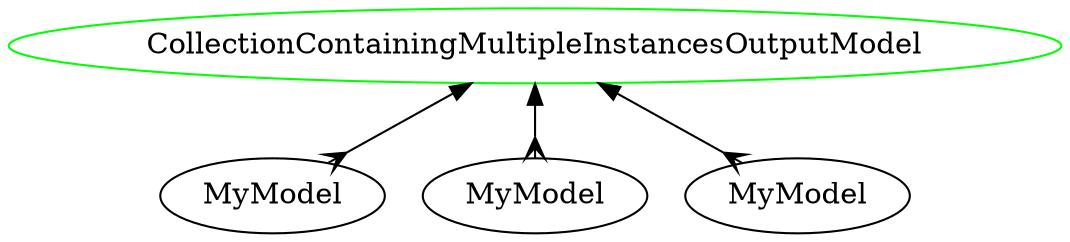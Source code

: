 digraph "CollectionContainingMultipleInstancesOutputModel" {
  overlap = false
  splines = true
  injector [label="CollectionContainingMultipleInstancesOutputModel",color=green];
  node3 [label="MyModel"];
  node1 [label="MyModel"];
  node2 [label="MyModel"];
  injector -> node3 [dir=both, arrowtail=normal, arrowhead=crow];
  injector -> node2 [dir=both, arrowtail=normal, arrowhead=crow];
  injector -> node1 [dir=both, arrowtail=normal, arrowhead=crow];
}
